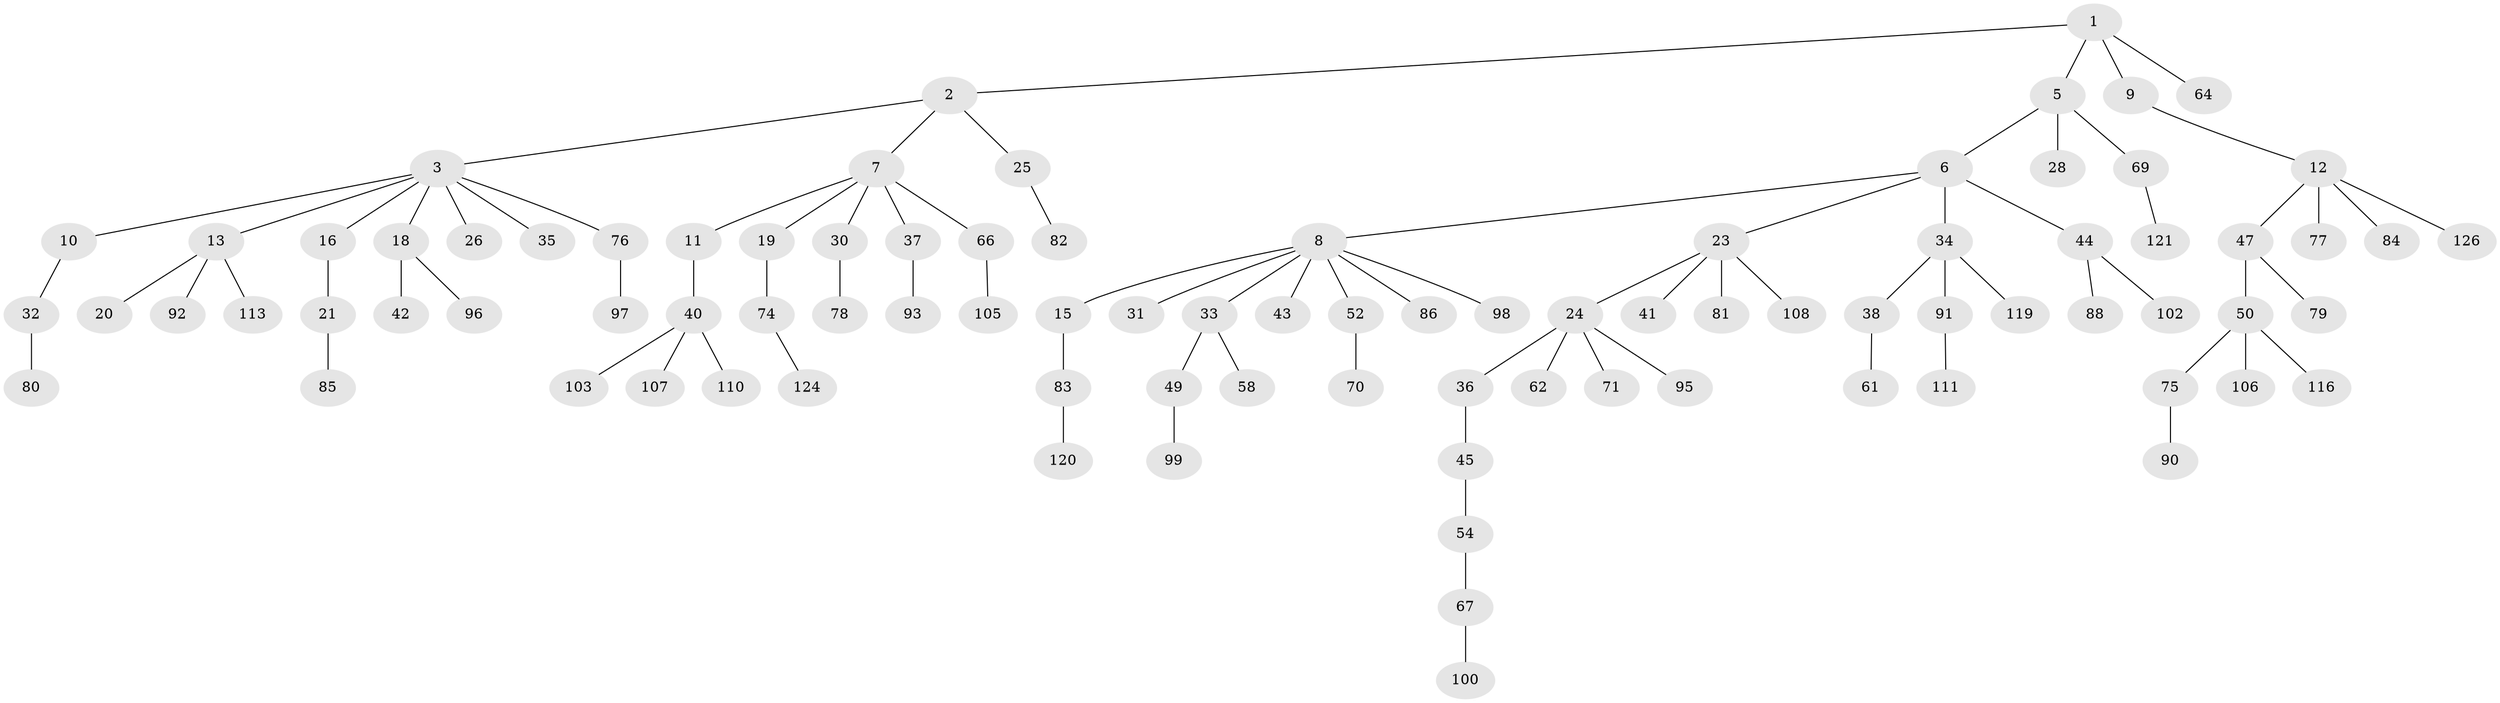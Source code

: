 // Generated by graph-tools (version 1.1) at 2025/52/02/27/25 19:52:12]
// undirected, 91 vertices, 90 edges
graph export_dot {
graph [start="1"]
  node [color=gray90,style=filled];
  1 [super="+4"];
  2 [super="+14"];
  3 [super="+17"];
  5 [super="+56"];
  6 [super="+22"];
  7 [super="+29"];
  8 [super="+48"];
  9 [super="+46"];
  10 [super="+112"];
  11;
  12 [super="+122"];
  13 [super="+53"];
  15 [super="+125"];
  16;
  18 [super="+27"];
  19 [super="+60"];
  20 [super="+39"];
  21 [super="+104"];
  23;
  24 [super="+51"];
  25 [super="+63"];
  26 [super="+123"];
  28;
  30;
  31;
  32 [super="+68"];
  33 [super="+57"];
  34 [super="+87"];
  35;
  36;
  37;
  38;
  40 [super="+65"];
  41 [super="+89"];
  42;
  43;
  44 [super="+55"];
  45 [super="+59"];
  47 [super="+72"];
  49;
  50 [super="+73"];
  52;
  54 [super="+101"];
  58;
  61;
  62;
  64;
  66;
  67;
  69 [super="+109"];
  70;
  71;
  74 [super="+94"];
  75 [super="+114"];
  76 [super="+117"];
  77;
  78;
  79;
  80;
  81;
  82 [super="+127"];
  83;
  84;
  85;
  86;
  88;
  90;
  91;
  92;
  93 [super="+115"];
  95;
  96;
  97;
  98;
  99;
  100;
  102 [super="+118"];
  103;
  105;
  106;
  107;
  108;
  110;
  111;
  113;
  116;
  119;
  120;
  121;
  124;
  126;
  1 -- 2;
  1 -- 5;
  1 -- 64;
  1 -- 9;
  2 -- 3;
  2 -- 7;
  2 -- 25;
  3 -- 10;
  3 -- 13;
  3 -- 16;
  3 -- 26;
  3 -- 35;
  3 -- 76;
  3 -- 18;
  5 -- 6;
  5 -- 28;
  5 -- 69;
  6 -- 8;
  6 -- 44;
  6 -- 34;
  6 -- 23;
  7 -- 11;
  7 -- 19;
  7 -- 66;
  7 -- 37;
  7 -- 30;
  8 -- 15;
  8 -- 31;
  8 -- 33;
  8 -- 43;
  8 -- 86;
  8 -- 98;
  8 -- 52;
  9 -- 12;
  10 -- 32;
  11 -- 40;
  12 -- 47;
  12 -- 77;
  12 -- 84;
  12 -- 126;
  13 -- 20;
  13 -- 113;
  13 -- 92;
  15 -- 83;
  16 -- 21;
  18 -- 96;
  18 -- 42;
  19 -- 74;
  21 -- 85;
  23 -- 24;
  23 -- 41;
  23 -- 81;
  23 -- 108;
  24 -- 36;
  24 -- 62;
  24 -- 95;
  24 -- 71;
  25 -- 82;
  30 -- 78;
  32 -- 80;
  33 -- 49;
  33 -- 58;
  34 -- 38;
  34 -- 91;
  34 -- 119;
  36 -- 45;
  37 -- 93;
  38 -- 61;
  40 -- 110;
  40 -- 107;
  40 -- 103;
  44 -- 102;
  44 -- 88;
  45 -- 54;
  47 -- 50;
  47 -- 79;
  49 -- 99;
  50 -- 75;
  50 -- 116;
  50 -- 106;
  52 -- 70;
  54 -- 67;
  66 -- 105;
  67 -- 100;
  69 -- 121;
  74 -- 124;
  75 -- 90;
  76 -- 97;
  83 -- 120;
  91 -- 111;
}
